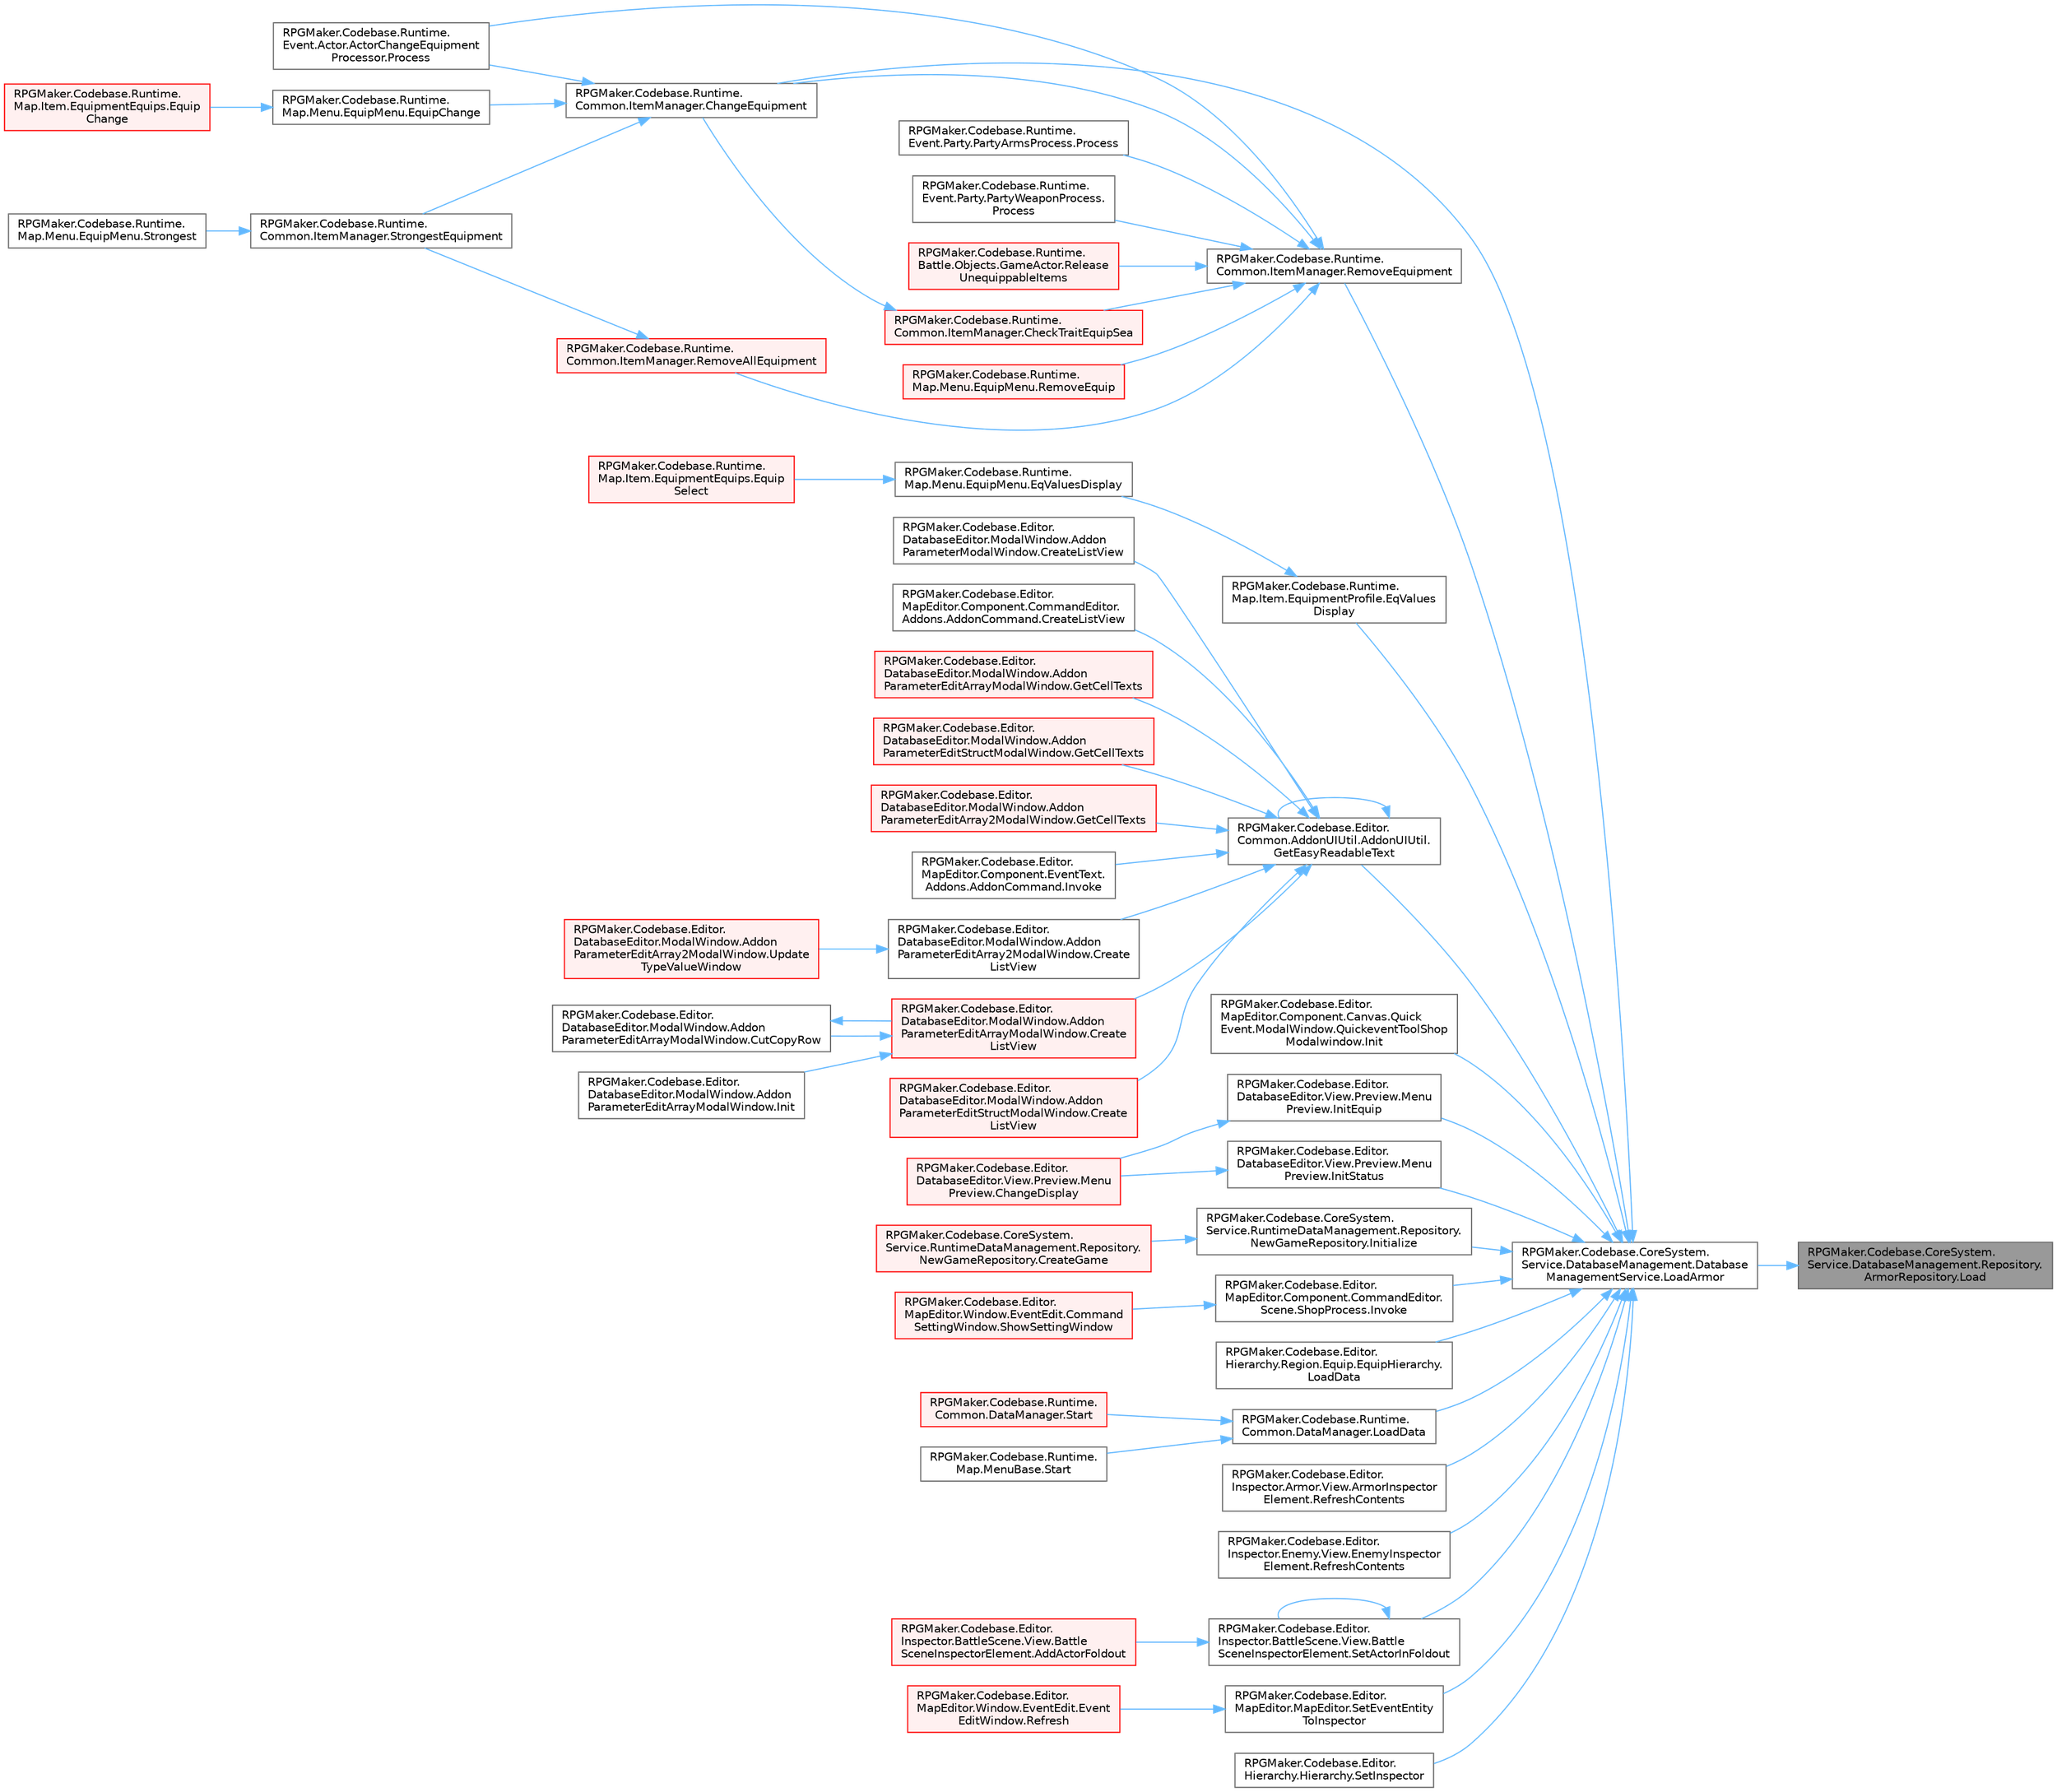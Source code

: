 digraph "RPGMaker.Codebase.CoreSystem.Service.DatabaseManagement.Repository.ArmorRepository.Load"
{
 // LATEX_PDF_SIZE
  bgcolor="transparent";
  edge [fontname=Helvetica,fontsize=10,labelfontname=Helvetica,labelfontsize=10];
  node [fontname=Helvetica,fontsize=10,shape=box,height=0.2,width=0.4];
  rankdir="RL";
  Node1 [id="Node000001",label="RPGMaker.Codebase.CoreSystem.\lService.DatabaseManagement.Repository.\lArmorRepository.Load",height=0.2,width=0.4,color="gray40", fillcolor="grey60", style="filled", fontcolor="black",tooltip="😁 読込"];
  Node1 -> Node2 [id="edge1_Node000001_Node000002",dir="back",color="steelblue1",style="solid",tooltip=" "];
  Node2 [id="Node000002",label="RPGMaker.Codebase.CoreSystem.\lService.DatabaseManagement.Database\lManagementService.LoadArmor",height=0.2,width=0.4,color="grey40", fillcolor="white", style="filled",URL="$db/db0/class_r_p_g_maker_1_1_codebase_1_1_core_system_1_1_service_1_1_database_management_1_1_database_management_service.html#aa2e210bbbaf85d6ed1f74aa1170b786a",tooltip="😁 防具読込"];
  Node2 -> Node3 [id="edge2_Node000002_Node000003",dir="back",color="steelblue1",style="solid",tooltip=" "];
  Node3 [id="Node000003",label="RPGMaker.Codebase.Runtime.\lCommon.ItemManager.ChangeEquipment",height=0.2,width=0.4,color="grey40", fillcolor="white", style="filled",URL="$d4/d82/class_r_p_g_maker_1_1_codebase_1_1_runtime_1_1_common_1_1_item_manager.html#aa74ee21ae025c31380c45551e34c36ae",tooltip="装備変更"];
  Node3 -> Node4 [id="edge3_Node000003_Node000004",dir="back",color="steelblue1",style="solid",tooltip=" "];
  Node4 [id="Node000004",label="RPGMaker.Codebase.Runtime.\lMap.Menu.EquipMenu.EquipChange",height=0.2,width=0.4,color="grey40", fillcolor="white", style="filled",URL="$db/d72/class_r_p_g_maker_1_1_codebase_1_1_runtime_1_1_map_1_1_menu_1_1_equip_menu.html#a28ca0fb58be7f01d4505c023c580d8d1",tooltip="装備変更"];
  Node4 -> Node5 [id="edge4_Node000004_Node000005",dir="back",color="steelblue1",style="solid",tooltip=" "];
  Node5 [id="Node000005",label="RPGMaker.Codebase.Runtime.\lMap.Item.EquipmentEquips.Equip\lChange",height=0.2,width=0.4,color="red", fillcolor="#FFF0F0", style="filled",URL="$d3/ddf/class_r_p_g_maker_1_1_codebase_1_1_runtime_1_1_map_1_1_item_1_1_equipment_equips.html#ac80e7e31cf0994440a1ae885e8c83c5c",tooltip="武器防具装備の変更時処理"];
  Node3 -> Node18 [id="edge5_Node000003_Node000018",dir="back",color="steelblue1",style="solid",tooltip=" "];
  Node18 [id="Node000018",label="RPGMaker.Codebase.Runtime.\lEvent.Actor.ActorChangeEquipment\lProcessor.Process",height=0.2,width=0.4,color="grey40", fillcolor="white", style="filled",URL="$de/daa/class_r_p_g_maker_1_1_codebase_1_1_runtime_1_1_event_1_1_actor_1_1_actor_change_equipment_processor.html#a4d1191cc3137d2742702d26bac4c6d31",tooltip="😁 処理"];
  Node3 -> Node19 [id="edge6_Node000003_Node000019",dir="back",color="steelblue1",style="solid",tooltip=" "];
  Node19 [id="Node000019",label="RPGMaker.Codebase.Runtime.\lCommon.ItemManager.StrongestEquipment",height=0.2,width=0.4,color="grey40", fillcolor="white", style="filled",URL="$d4/d82/class_r_p_g_maker_1_1_codebase_1_1_runtime_1_1_common_1_1_item_manager.html#a85bd1f454019f525dc8182d3fa971696",tooltip="最強装備"];
  Node19 -> Node17 [id="edge7_Node000019_Node000017",dir="back",color="steelblue1",style="solid",tooltip=" "];
  Node17 [id="Node000017",label="RPGMaker.Codebase.Runtime.\lMap.Menu.EquipMenu.Strongest",height=0.2,width=0.4,color="grey40", fillcolor="white", style="filled",URL="$db/d72/class_r_p_g_maker_1_1_codebase_1_1_runtime_1_1_map_1_1_menu_1_1_equip_menu.html#a344f1df56f52ea435eafb06d98205e1c",tooltip="最強装備を行う"];
  Node2 -> Node20 [id="edge8_Node000002_Node000020",dir="back",color="steelblue1",style="solid",tooltip=" "];
  Node20 [id="Node000020",label="RPGMaker.Codebase.Runtime.\lMap.Item.EquipmentProfile.EqValues\lDisplay",height=0.2,width=0.4,color="grey40", fillcolor="white", style="filled",URL="$db/d19/class_r_p_g_maker_1_1_codebase_1_1_runtime_1_1_map_1_1_item_1_1_equipment_profile.html#a1ef82bce04e10485e7b846f803c0b752",tooltip="→のステータス"];
  Node20 -> Node21 [id="edge9_Node000020_Node000021",dir="back",color="steelblue1",style="solid",tooltip=" "];
  Node21 [id="Node000021",label="RPGMaker.Codebase.Runtime.\lMap.Menu.EquipMenu.EqValuesDisplay",height=0.2,width=0.4,color="grey40", fillcolor="white", style="filled",URL="$db/d72/class_r_p_g_maker_1_1_codebase_1_1_runtime_1_1_map_1_1_menu_1_1_equip_menu.html#a0e50682c0a0a4ca1252ea47334adb47d",tooltip="右のステータス変更"];
  Node21 -> Node22 [id="edge10_Node000021_Node000022",dir="back",color="steelblue1",style="solid",tooltip=" "];
  Node22 [id="Node000022",label="RPGMaker.Codebase.Runtime.\lMap.Item.EquipmentEquips.Equip\lSelect",height=0.2,width=0.4,color="red", fillcolor="#FFF0F0", style="filled",URL="$d3/ddf/class_r_p_g_maker_1_1_codebase_1_1_runtime_1_1_map_1_1_item_1_1_equipment_equips.html#a382c34e15c762bff27399de4bfa1b439",tooltip="武器防具装備の選択時処理"];
  Node2 -> Node23 [id="edge11_Node000002_Node000023",dir="back",color="steelblue1",style="solid",tooltip=" "];
  Node23 [id="Node000023",label="RPGMaker.Codebase.Editor.\lCommon.AddonUIUtil.AddonUIUtil.\lGetEasyReadableText",height=0.2,width=0.4,color="grey40", fillcolor="white", style="filled",URL="$d4/d5f/class_r_p_g_maker_1_1_codebase_1_1_editor_1_1_common_1_1_addon_u_i_util_1_1_addon_u_i_util.html#a2e27a60230e482d3f5605b82634925cb",tooltip="😁 簡単読みやすいテキスト取得"];
  Node23 -> Node24 [id="edge12_Node000023_Node000024",dir="back",color="steelblue1",style="solid",tooltip=" "];
  Node24 [id="Node000024",label="RPGMaker.Codebase.Editor.\lDatabaseEditor.ModalWindow.Addon\lParameterEditArray2ModalWindow.Create\lListView",height=0.2,width=0.4,color="grey40", fillcolor="white", style="filled",URL="$da/d1b/class_r_p_g_maker_1_1_codebase_1_1_editor_1_1_database_editor_1_1_modal_window_1_1_addon_parameter_edit_array2_modal_window.html#a5ba1083e2d9cedbd3a9d9d09c58ac850",tooltip=" "];
  Node24 -> Node25 [id="edge13_Node000024_Node000025",dir="back",color="steelblue1",style="solid",tooltip=" "];
  Node25 [id="Node000025",label="RPGMaker.Codebase.Editor.\lDatabaseEditor.ModalWindow.Addon\lParameterEditArray2ModalWindow.Update\lTypeValueWindow",height=0.2,width=0.4,color="red", fillcolor="#FFF0F0", style="filled",URL="$da/d1b/class_r_p_g_maker_1_1_codebase_1_1_editor_1_1_database_editor_1_1_modal_window_1_1_addon_parameter_edit_array2_modal_window.html#a276b6fc351b3a2e8ae0cbe66f5e523bf",tooltip=" "];
  Node23 -> Node33 [id="edge14_Node000023_Node000033",dir="back",color="steelblue1",style="solid",tooltip=" "];
  Node33 [id="Node000033",label="RPGMaker.Codebase.Editor.\lDatabaseEditor.ModalWindow.Addon\lParameterEditArrayModalWindow.Create\lListView",height=0.2,width=0.4,color="red", fillcolor="#FFF0F0", style="filled",URL="$d1/d7f/class_r_p_g_maker_1_1_codebase_1_1_editor_1_1_database_editor_1_1_modal_window_1_1_addon_parameter_edit_array_modal_window.html#a9db2ab59d7a41e650d355c6fc05db5c3",tooltip=" "];
  Node33 -> Node34 [id="edge15_Node000033_Node000034",dir="back",color="steelblue1",style="solid",tooltip=" "];
  Node34 [id="Node000034",label="RPGMaker.Codebase.Editor.\lDatabaseEditor.ModalWindow.Addon\lParameterEditArrayModalWindow.CutCopyRow",height=0.2,width=0.4,color="grey40", fillcolor="white", style="filled",URL="$d1/d7f/class_r_p_g_maker_1_1_codebase_1_1_editor_1_1_database_editor_1_1_modal_window_1_1_addon_parameter_edit_array_modal_window.html#a72eebb28e5116e3ff64fc722b525af7c",tooltip=" "];
  Node34 -> Node33 [id="edge16_Node000034_Node000033",dir="back",color="steelblue1",style="solid",tooltip=" "];
  Node33 -> Node35 [id="edge17_Node000033_Node000035",dir="back",color="steelblue1",style="solid",tooltip=" "];
  Node35 [id="Node000035",label="RPGMaker.Codebase.Editor.\lDatabaseEditor.ModalWindow.Addon\lParameterEditArrayModalWindow.Init",height=0.2,width=0.4,color="grey40", fillcolor="white", style="filled",URL="$d1/d7f/class_r_p_g_maker_1_1_codebase_1_1_editor_1_1_database_editor_1_1_modal_window_1_1_addon_parameter_edit_array_modal_window.html#a78764c473ecc9a1e02c3a07fb91028b4",tooltip="😁 初期化"];
  Node23 -> Node37 [id="edge18_Node000023_Node000037",dir="back",color="steelblue1",style="solid",tooltip=" "];
  Node37 [id="Node000037",label="RPGMaker.Codebase.Editor.\lDatabaseEditor.ModalWindow.Addon\lParameterEditStructModalWindow.Create\lListView",height=0.2,width=0.4,color="red", fillcolor="#FFF0F0", style="filled",URL="$d6/d85/class_r_p_g_maker_1_1_codebase_1_1_editor_1_1_database_editor_1_1_modal_window_1_1_addon_parameter_edit_struct_modal_window.html#a045b704d408168740544caa15841cdb8",tooltip=" "];
  Node23 -> Node39 [id="edge19_Node000023_Node000039",dir="back",color="steelblue1",style="solid",tooltip=" "];
  Node39 [id="Node000039",label="RPGMaker.Codebase.Editor.\lDatabaseEditor.ModalWindow.Addon\lParameterModalWindow.CreateListView",height=0.2,width=0.4,color="grey40", fillcolor="white", style="filled",URL="$de/d91/class_r_p_g_maker_1_1_codebase_1_1_editor_1_1_database_editor_1_1_modal_window_1_1_addon_parameter_modal_window.html#aac3db9d51ec30afd81b939a71551cc73",tooltip=" "];
  Node23 -> Node40 [id="edge20_Node000023_Node000040",dir="back",color="steelblue1",style="solid",tooltip=" "];
  Node40 [id="Node000040",label="RPGMaker.Codebase.Editor.\lMapEditor.Component.CommandEditor.\lAddons.AddonCommand.CreateListView",height=0.2,width=0.4,color="grey40", fillcolor="white", style="filled",URL="$d8/dad/class_r_p_g_maker_1_1_codebase_1_1_editor_1_1_map_editor_1_1_component_1_1_command_editor_1_1_addons_1_1_addon_command.html#a761c38d03f5da83d0397facb20589c85",tooltip=" "];
  Node23 -> Node41 [id="edge21_Node000023_Node000041",dir="back",color="steelblue1",style="solid",tooltip=" "];
  Node41 [id="Node000041",label="RPGMaker.Codebase.Editor.\lDatabaseEditor.ModalWindow.Addon\lParameterEditArrayModalWindow.GetCellTexts",height=0.2,width=0.4,color="red", fillcolor="#FFF0F0", style="filled",URL="$d1/d7f/class_r_p_g_maker_1_1_codebase_1_1_editor_1_1_database_editor_1_1_modal_window_1_1_addon_parameter_edit_array_modal_window.html#afc557203c46c0be0f81dba1309220f56",tooltip=" "];
  Node23 -> Node44 [id="edge22_Node000023_Node000044",dir="back",color="steelblue1",style="solid",tooltip=" "];
  Node44 [id="Node000044",label="RPGMaker.Codebase.Editor.\lDatabaseEditor.ModalWindow.Addon\lParameterEditStructModalWindow.GetCellTexts",height=0.2,width=0.4,color="red", fillcolor="#FFF0F0", style="filled",URL="$d6/d85/class_r_p_g_maker_1_1_codebase_1_1_editor_1_1_database_editor_1_1_modal_window_1_1_addon_parameter_edit_struct_modal_window.html#af643c754e819b5b16233276169b4d5c4",tooltip=" "];
  Node23 -> Node47 [id="edge23_Node000023_Node000047",dir="back",color="steelblue1",style="solid",tooltip=" "];
  Node47 [id="Node000047",label="RPGMaker.Codebase.Editor.\lDatabaseEditor.ModalWindow.Addon\lParameterEditArray2ModalWindow.GetCellTexts",height=0.2,width=0.4,color="red", fillcolor="#FFF0F0", style="filled",URL="$da/d1b/class_r_p_g_maker_1_1_codebase_1_1_editor_1_1_database_editor_1_1_modal_window_1_1_addon_parameter_edit_array2_modal_window.html#a5aa2695048712ad6d1e18aa0a77cc92e",tooltip=" "];
  Node23 -> Node23 [id="edge24_Node000023_Node000023",dir="back",color="steelblue1",style="solid",tooltip=" "];
  Node23 -> Node50 [id="edge25_Node000023_Node000050",dir="back",color="steelblue1",style="solid",tooltip=" "];
  Node50 [id="Node000050",label="RPGMaker.Codebase.Editor.\lMapEditor.Component.EventText.\lAddons.AddonCommand.Invoke",height=0.2,width=0.4,color="grey40", fillcolor="white", style="filled",URL="$db/dab/class_r_p_g_maker_1_1_codebase_1_1_editor_1_1_map_editor_1_1_component_1_1_event_text_1_1_addons_1_1_addon_command.html#acbf04f8b7873d9175d9d4f68bceff70d",tooltip=" "];
  Node2 -> Node51 [id="edge26_Node000002_Node000051",dir="back",color="steelblue1",style="solid",tooltip=" "];
  Node51 [id="Node000051",label="RPGMaker.Codebase.Editor.\lMapEditor.Component.Canvas.Quick\lEvent.ModalWindow.QuickeventToolShop\lModalwindow.Init",height=0.2,width=0.4,color="grey40", fillcolor="white", style="filled",URL="$dd/d5c/class_r_p_g_maker_1_1_codebase_1_1_editor_1_1_map_editor_1_1_component_1_1_canvas_1_1_quick_even2aefa0d7c74367de3da3492dd9b8ef2a.html#a2b2c7d71410312c34569702995ec285f",tooltip="😁 初期化"];
  Node2 -> Node52 [id="edge27_Node000002_Node000052",dir="back",color="steelblue1",style="solid",tooltip=" "];
  Node52 [id="Node000052",label="RPGMaker.Codebase.Editor.\lDatabaseEditor.View.Preview.Menu\lPreview.InitEquip",height=0.2,width=0.4,color="grey40", fillcolor="white", style="filled",URL="$d8/dc3/class_r_p_g_maker_1_1_codebase_1_1_editor_1_1_database_editor_1_1_view_1_1_preview_1_1_menu_preview.html#ac0c9a18a69ff109972697dea16923a16",tooltip=" "];
  Node52 -> Node53 [id="edge28_Node000052_Node000053",dir="back",color="steelblue1",style="solid",tooltip=" "];
  Node53 [id="Node000053",label="RPGMaker.Codebase.Editor.\lDatabaseEditor.View.Preview.Menu\lPreview.ChangeDisplay",height=0.2,width=0.4,color="red", fillcolor="#FFF0F0", style="filled",URL="$d8/dc3/class_r_p_g_maker_1_1_codebase_1_1_editor_1_1_database_editor_1_1_view_1_1_preview_1_1_menu_preview.html#acb1c502d7ef653951d205083c739f83f",tooltip=" "];
  Node2 -> Node80 [id="edge29_Node000002_Node000080",dir="back",color="steelblue1",style="solid",tooltip=" "];
  Node80 [id="Node000080",label="RPGMaker.Codebase.CoreSystem.\lService.RuntimeDataManagement.Repository.\lNewGameRepository.Initialize",height=0.2,width=0.4,color="grey40", fillcolor="white", style="filled",URL="$d5/d7b/class_r_p_g_maker_1_1_codebase_1_1_core_system_1_1_service_1_1_runtime_data_management_1_1_repository_1_1_new_game_repository.html#ada85b05cda0b81288769d753995ff0f3",tooltip="初期化"];
  Node80 -> Node81 [id="edge30_Node000080_Node000081",dir="back",color="steelblue1",style="solid",tooltip=" "];
  Node81 [id="Node000081",label="RPGMaker.Codebase.CoreSystem.\lService.RuntimeDataManagement.Repository.\lNewGameRepository.CreateGame",height=0.2,width=0.4,color="red", fillcolor="#FFF0F0", style="filled",URL="$d5/d7b/class_r_p_g_maker_1_1_codebase_1_1_core_system_1_1_service_1_1_runtime_data_management_1_1_repository_1_1_new_game_repository.html#ac568da08a12bb24134387ac58dbf5b23",tooltip="😁 NewGame時に必要なデータの生成"];
  Node2 -> Node86 [id="edge31_Node000002_Node000086",dir="back",color="steelblue1",style="solid",tooltip=" "];
  Node86 [id="Node000086",label="RPGMaker.Codebase.Editor.\lDatabaseEditor.View.Preview.Menu\lPreview.InitStatus",height=0.2,width=0.4,color="grey40", fillcolor="white", style="filled",URL="$d8/dc3/class_r_p_g_maker_1_1_codebase_1_1_editor_1_1_database_editor_1_1_view_1_1_preview_1_1_menu_preview.html#aed625a749a0dd45a4ecaa0bbc0f71bc5",tooltip=" "];
  Node86 -> Node53 [id="edge32_Node000086_Node000053",dir="back",color="steelblue1",style="solid",tooltip=" "];
  Node2 -> Node87 [id="edge33_Node000002_Node000087",dir="back",color="steelblue1",style="solid",tooltip=" "];
  Node87 [id="Node000087",label="RPGMaker.Codebase.Editor.\lMapEditor.Component.CommandEditor.\lScene.ShopProcess.Invoke",height=0.2,width=0.4,color="grey40", fillcolor="white", style="filled",URL="$d1/d89/class_r_p_g_maker_1_1_codebase_1_1_editor_1_1_map_editor_1_1_component_1_1_command_editor_1_1_scene_1_1_shop_process.html#a99287151ee0f682cec2f572b334ee325",tooltip=" "];
  Node87 -> Node67 [id="edge34_Node000087_Node000067",dir="back",color="steelblue1",style="solid",tooltip=" "];
  Node67 [id="Node000067",label="RPGMaker.Codebase.Editor.\lMapEditor.Window.EventEdit.Command\lSettingWindow.ShowSettingWindow",height=0.2,width=0.4,color="red", fillcolor="#FFF0F0", style="filled",URL="$d4/d8f/class_r_p_g_maker_1_1_codebase_1_1_editor_1_1_map_editor_1_1_window_1_1_event_edit_1_1_command_setting_window.html#a0849a2097c7f8ce9a6cdbea9cc53f355",tooltip=" "];
  Node2 -> Node88 [id="edge35_Node000002_Node000088",dir="back",color="steelblue1",style="solid",tooltip=" "];
  Node88 [id="Node000088",label="RPGMaker.Codebase.Editor.\lHierarchy.Region.Equip.EquipHierarchy.\lLoadData",height=0.2,width=0.4,color="grey40", fillcolor="white", style="filled",URL="$de/dca/class_r_p_g_maker_1_1_codebase_1_1_editor_1_1_hierarchy_1_1_region_1_1_equip_1_1_equip_hierarchy.html#a7d6de4571967518f1538968746a485a7",tooltip="データの読込"];
  Node2 -> Node89 [id="edge36_Node000002_Node000089",dir="back",color="steelblue1",style="solid",tooltip=" "];
  Node89 [id="Node000089",label="RPGMaker.Codebase.Runtime.\lCommon.DataManager.LoadData",height=0.2,width=0.4,color="grey40", fillcolor="white", style="filled",URL="$d5/d08/class_r_p_g_maker_1_1_codebase_1_1_runtime_1_1_common_1_1_data_manager.html#a42e1175b0a1dc3a225503e007043dc86",tooltip=" "];
  Node89 -> Node90 [id="edge37_Node000089_Node000090",dir="back",color="steelblue1",style="solid",tooltip=" "];
  Node90 [id="Node000090",label="RPGMaker.Codebase.Runtime.\lCommon.DataManager.Start",height=0.2,width=0.4,color="red", fillcolor="#FFF0F0", style="filled",URL="$d5/d08/class_r_p_g_maker_1_1_codebase_1_1_runtime_1_1_common_1_1_data_manager.html#ace8f5b29b336a071e6383ecdbe0f85c5",tooltip=" "];
  Node89 -> Node170 [id="edge38_Node000089_Node000170",dir="back",color="steelblue1",style="solid",tooltip=" "];
  Node170 [id="Node000170",label="RPGMaker.Codebase.Runtime.\lMap.MenuBase.Start",height=0.2,width=0.4,color="grey40", fillcolor="white", style="filled",URL="$d4/d87/class_r_p_g_maker_1_1_codebase_1_1_runtime_1_1_map_1_1_menu_base.html#ab8ad905ff46339e96dec9ed2cbe31306",tooltip=" "];
  Node2 -> Node974 [id="edge39_Node000002_Node000974",dir="back",color="steelblue1",style="solid",tooltip=" "];
  Node974 [id="Node000974",label="RPGMaker.Codebase.Editor.\lInspector.Armor.View.ArmorInspector\lElement.RefreshContents",height=0.2,width=0.4,color="grey40", fillcolor="white", style="filled",URL="$d2/d8f/class_r_p_g_maker_1_1_codebase_1_1_editor_1_1_inspector_1_1_armor_1_1_view_1_1_armor_inspector_element.html#ac6887560eebe48d7976fcc205fd3b1f0",tooltip="データの更新"];
  Node2 -> Node975 [id="edge40_Node000002_Node000975",dir="back",color="steelblue1",style="solid",tooltip=" "];
  Node975 [id="Node000975",label="RPGMaker.Codebase.Editor.\lInspector.Enemy.View.EnemyInspector\lElement.RefreshContents",height=0.2,width=0.4,color="grey40", fillcolor="white", style="filled",URL="$d3/d57/class_r_p_g_maker_1_1_codebase_1_1_editor_1_1_inspector_1_1_enemy_1_1_view_1_1_enemy_inspector_element.html#a1496254e60d5557e2e34f760bdaec23c",tooltip="データの更新"];
  Node2 -> Node839 [id="edge41_Node000002_Node000839",dir="back",color="steelblue1",style="solid",tooltip=" "];
  Node839 [id="Node000839",label="RPGMaker.Codebase.Runtime.\lCommon.ItemManager.RemoveEquipment",height=0.2,width=0.4,color="grey40", fillcolor="white", style="filled",URL="$d4/d82/class_r_p_g_maker_1_1_codebase_1_1_runtime_1_1_common_1_1_item_manager.html#a00152029ca19ce516e385026c73a3cd3",tooltip="装備を外す"];
  Node839 -> Node3 [id="edge42_Node000839_Node000003",dir="back",color="steelblue1",style="solid",tooltip=" "];
  Node839 -> Node840 [id="edge43_Node000839_Node000840",dir="back",color="steelblue1",style="solid",tooltip=" "];
  Node840 [id="Node000840",label="RPGMaker.Codebase.Runtime.\lCommon.ItemManager.CheckTraitEquipSea",height=0.2,width=0.4,color="red", fillcolor="#FFF0F0", style="filled",URL="$d4/d82/class_r_p_g_maker_1_1_codebase_1_1_runtime_1_1_common_1_1_item_manager.html#a9d6eca82352b0d30d9ea59184b37c517",tooltip="装備封印かどうかの判定を行う 装備封印だった場合、かつなにかを装備中であれば、装備を外す処理も行う"];
  Node840 -> Node3 [id="edge44_Node000840_Node000003",dir="back",color="steelblue1",style="solid",tooltip=" "];
  Node839 -> Node18 [id="edge45_Node000839_Node000018",dir="back",color="steelblue1",style="solid",tooltip=" "];
  Node839 -> Node800 [id="edge46_Node000839_Node000800",dir="back",color="steelblue1",style="solid",tooltip=" "];
  Node800 [id="Node000800",label="RPGMaker.Codebase.Runtime.\lEvent.Party.PartyArmsProcess.Process",height=0.2,width=0.4,color="grey40", fillcolor="white", style="filled",URL="$d3/d06/class_r_p_g_maker_1_1_codebase_1_1_runtime_1_1_event_1_1_party_1_1_party_arms_process.html#a1ff07002be9951a23bb6ca1b7f103908",tooltip="😁 処理"];
  Node839 -> Node802 [id="edge47_Node000839_Node000802",dir="back",color="steelblue1",style="solid",tooltip=" "];
  Node802 [id="Node000802",label="RPGMaker.Codebase.Runtime.\lEvent.Party.PartyWeaponProcess.\lProcess",height=0.2,width=0.4,color="grey40", fillcolor="white", style="filled",URL="$db/d10/class_r_p_g_maker_1_1_codebase_1_1_runtime_1_1_event_1_1_party_1_1_party_weapon_process.html#aabedfafb913208f74e3eaa3a9d524679",tooltip="😁 処理"];
  Node839 -> Node384 [id="edge48_Node000839_Node000384",dir="back",color="steelblue1",style="solid",tooltip=" "];
  Node384 [id="Node000384",label="RPGMaker.Codebase.Runtime.\lBattle.Objects.GameActor.Release\lUnequippableItems",height=0.2,width=0.4,color="red", fillcolor="#FFF0F0", style="filled",URL="$db/dfc/class_r_p_g_maker_1_1_codebase_1_1_runtime_1_1_battle_1_1_objects_1_1_game_actor.html#a4e1f3d9e661d4fad7949247b306d97e5",tooltip="😁 装備不可アイテムの装備を外す"];
  Node839 -> Node836 [id="edge49_Node000839_Node000836",dir="back",color="steelblue1",style="solid",tooltip=" "];
  Node836 [id="Node000836",label="RPGMaker.Codebase.Runtime.\lCommon.ItemManager.RemoveAllEquipment",height=0.2,width=0.4,color="red", fillcolor="#FFF0F0", style="filled",URL="$d4/d82/class_r_p_g_maker_1_1_codebase_1_1_runtime_1_1_common_1_1_item_manager.html#a9f6e5786f2713a55f450bf28acf88eae",tooltip="装備を全て外す"];
  Node836 -> Node19 [id="edge50_Node000836_Node000019",dir="back",color="steelblue1",style="solid",tooltip=" "];
  Node839 -> Node14 [id="edge51_Node000839_Node000014",dir="back",color="steelblue1",style="solid",tooltip=" "];
  Node14 [id="Node000014",label="RPGMaker.Codebase.Runtime.\lMap.Menu.EquipMenu.RemoveEquip",height=0.2,width=0.4,color="red", fillcolor="#FFF0F0", style="filled",URL="$db/d72/class_r_p_g_maker_1_1_codebase_1_1_runtime_1_1_map_1_1_menu_1_1_equip_menu.html#a60a3cf7662efdace6a2d3dbf2906165d",tooltip="装備品を外す"];
  Node2 -> Node854 [id="edge52_Node000002_Node000854",dir="back",color="steelblue1",style="solid",tooltip=" "];
  Node854 [id="Node000854",label="RPGMaker.Codebase.Editor.\lInspector.BattleScene.View.Battle\lSceneInspectorElement.SetActorInFoldout",height=0.2,width=0.4,color="grey40", fillcolor="white", style="filled",URL="$d8/d9b/class_r_p_g_maker_1_1_codebase_1_1_editor_1_1_inspector_1_1_battle_scene_1_1_view_1_1_battle_scene_inspector_element.html#a5e194baa562806a4063e3f1ddd8e3084",tooltip=" "];
  Node854 -> Node855 [id="edge53_Node000854_Node000855",dir="back",color="steelblue1",style="solid",tooltip=" "];
  Node855 [id="Node000855",label="RPGMaker.Codebase.Editor.\lInspector.BattleScene.View.Battle\lSceneInspectorElement.AddActorFoldout",height=0.2,width=0.4,color="red", fillcolor="#FFF0F0", style="filled",URL="$d8/d9b/class_r_p_g_maker_1_1_codebase_1_1_editor_1_1_inspector_1_1_battle_scene_1_1_view_1_1_battle_scene_inspector_element.html#a3b828fd709d1bbd19368d8d71339a242",tooltip=" "];
  Node854 -> Node854 [id="edge54_Node000854_Node000854",dir="back",color="steelblue1",style="solid",tooltip=" "];
  Node2 -> Node976 [id="edge55_Node000002_Node000976",dir="back",color="steelblue1",style="solid",tooltip=" "];
  Node976 [id="Node000976",label="RPGMaker.Codebase.Editor.\lMapEditor.MapEditor.SetEventEntity\lToInspector",height=0.2,width=0.4,color="grey40", fillcolor="white", style="filled",URL="$d1/d2d/class_r_p_g_maker_1_1_codebase_1_1_editor_1_1_map_editor_1_1_map_editor.html#a23a1ba9b650a88130a6ad3e9ab868842",tooltip="インスペクターにイベントを表示"];
  Node976 -> Node977 [id="edge56_Node000976_Node000977",dir="back",color="steelblue1",style="solid",tooltip=" "];
  Node977 [id="Node000977",label="RPGMaker.Codebase.Editor.\lMapEditor.Window.EventEdit.Event\lEditWindow.Refresh",height=0.2,width=0.4,color="red", fillcolor="#FFF0F0", style="filled",URL="$db/d92/class_r_p_g_maker_1_1_codebase_1_1_editor_1_1_map_editor_1_1_window_1_1_event_edit_1_1_event_edit_window.html#a7c14942946148397f62c7b4fc3d011d9",tooltip="データおよび表示を更新"];
  Node2 -> Node1028 [id="edge57_Node000002_Node001028",dir="back",color="steelblue1",style="solid",tooltip=" "];
  Node1028 [id="Node001028",label="RPGMaker.Codebase.Editor.\lHierarchy.Hierarchy.SetInspector",height=0.2,width=0.4,color="grey40", fillcolor="white", style="filled",URL="$de/ddc/class_r_p_g_maker_1_1_codebase_1_1_editor_1_1_hierarchy_1_1_hierarchy.html#a2b194448f5fcca77e60d5bc10f9ddbb7",tooltip="最後に開いていたインスペクターを開く"];
}
